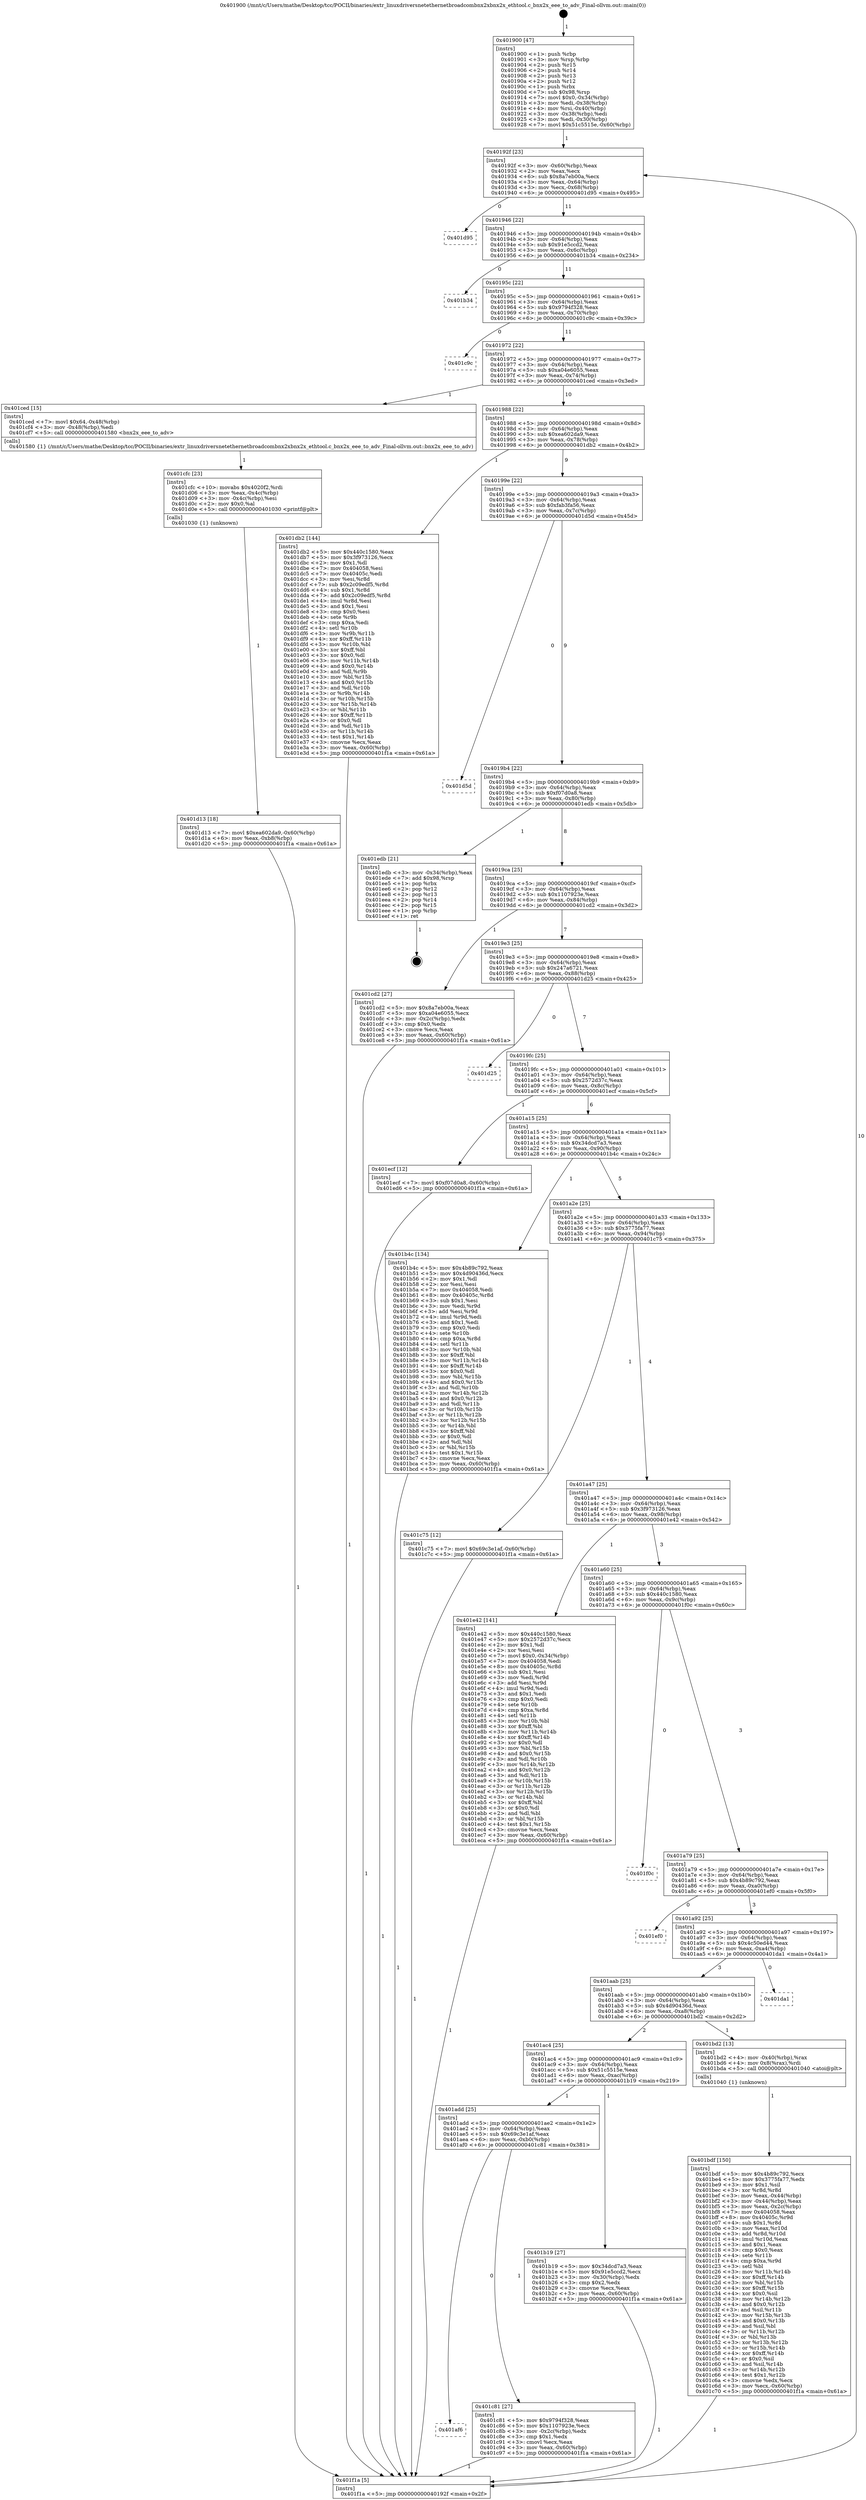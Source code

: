 digraph "0x401900" {
  label = "0x401900 (/mnt/c/Users/mathe/Desktop/tcc/POCII/binaries/extr_linuxdriversnetethernetbroadcombnx2xbnx2x_ethtool.c_bnx2x_eee_to_adv_Final-ollvm.out::main(0))"
  labelloc = "t"
  node[shape=record]

  Entry [label="",width=0.3,height=0.3,shape=circle,fillcolor=black,style=filled]
  "0x40192f" [label="{
     0x40192f [23]\l
     | [instrs]\l
     &nbsp;&nbsp;0x40192f \<+3\>: mov -0x60(%rbp),%eax\l
     &nbsp;&nbsp;0x401932 \<+2\>: mov %eax,%ecx\l
     &nbsp;&nbsp;0x401934 \<+6\>: sub $0x8a7eb00a,%ecx\l
     &nbsp;&nbsp;0x40193a \<+3\>: mov %eax,-0x64(%rbp)\l
     &nbsp;&nbsp;0x40193d \<+3\>: mov %ecx,-0x68(%rbp)\l
     &nbsp;&nbsp;0x401940 \<+6\>: je 0000000000401d95 \<main+0x495\>\l
  }"]
  "0x401d95" [label="{
     0x401d95\l
  }", style=dashed]
  "0x401946" [label="{
     0x401946 [22]\l
     | [instrs]\l
     &nbsp;&nbsp;0x401946 \<+5\>: jmp 000000000040194b \<main+0x4b\>\l
     &nbsp;&nbsp;0x40194b \<+3\>: mov -0x64(%rbp),%eax\l
     &nbsp;&nbsp;0x40194e \<+5\>: sub $0x91e5ccd2,%eax\l
     &nbsp;&nbsp;0x401953 \<+3\>: mov %eax,-0x6c(%rbp)\l
     &nbsp;&nbsp;0x401956 \<+6\>: je 0000000000401b34 \<main+0x234\>\l
  }"]
  Exit [label="",width=0.3,height=0.3,shape=circle,fillcolor=black,style=filled,peripheries=2]
  "0x401b34" [label="{
     0x401b34\l
  }", style=dashed]
  "0x40195c" [label="{
     0x40195c [22]\l
     | [instrs]\l
     &nbsp;&nbsp;0x40195c \<+5\>: jmp 0000000000401961 \<main+0x61\>\l
     &nbsp;&nbsp;0x401961 \<+3\>: mov -0x64(%rbp),%eax\l
     &nbsp;&nbsp;0x401964 \<+5\>: sub $0x9794f328,%eax\l
     &nbsp;&nbsp;0x401969 \<+3\>: mov %eax,-0x70(%rbp)\l
     &nbsp;&nbsp;0x40196c \<+6\>: je 0000000000401c9c \<main+0x39c\>\l
  }"]
  "0x401d13" [label="{
     0x401d13 [18]\l
     | [instrs]\l
     &nbsp;&nbsp;0x401d13 \<+7\>: movl $0xea602da9,-0x60(%rbp)\l
     &nbsp;&nbsp;0x401d1a \<+6\>: mov %eax,-0xb8(%rbp)\l
     &nbsp;&nbsp;0x401d20 \<+5\>: jmp 0000000000401f1a \<main+0x61a\>\l
  }"]
  "0x401c9c" [label="{
     0x401c9c\l
  }", style=dashed]
  "0x401972" [label="{
     0x401972 [22]\l
     | [instrs]\l
     &nbsp;&nbsp;0x401972 \<+5\>: jmp 0000000000401977 \<main+0x77\>\l
     &nbsp;&nbsp;0x401977 \<+3\>: mov -0x64(%rbp),%eax\l
     &nbsp;&nbsp;0x40197a \<+5\>: sub $0xa04e6055,%eax\l
     &nbsp;&nbsp;0x40197f \<+3\>: mov %eax,-0x74(%rbp)\l
     &nbsp;&nbsp;0x401982 \<+6\>: je 0000000000401ced \<main+0x3ed\>\l
  }"]
  "0x401cfc" [label="{
     0x401cfc [23]\l
     | [instrs]\l
     &nbsp;&nbsp;0x401cfc \<+10\>: movabs $0x4020f2,%rdi\l
     &nbsp;&nbsp;0x401d06 \<+3\>: mov %eax,-0x4c(%rbp)\l
     &nbsp;&nbsp;0x401d09 \<+3\>: mov -0x4c(%rbp),%esi\l
     &nbsp;&nbsp;0x401d0c \<+2\>: mov $0x0,%al\l
     &nbsp;&nbsp;0x401d0e \<+5\>: call 0000000000401030 \<printf@plt\>\l
     | [calls]\l
     &nbsp;&nbsp;0x401030 \{1\} (unknown)\l
  }"]
  "0x401ced" [label="{
     0x401ced [15]\l
     | [instrs]\l
     &nbsp;&nbsp;0x401ced \<+7\>: movl $0x64,-0x48(%rbp)\l
     &nbsp;&nbsp;0x401cf4 \<+3\>: mov -0x48(%rbp),%edi\l
     &nbsp;&nbsp;0x401cf7 \<+5\>: call 0000000000401580 \<bnx2x_eee_to_adv\>\l
     | [calls]\l
     &nbsp;&nbsp;0x401580 \{1\} (/mnt/c/Users/mathe/Desktop/tcc/POCII/binaries/extr_linuxdriversnetethernetbroadcombnx2xbnx2x_ethtool.c_bnx2x_eee_to_adv_Final-ollvm.out::bnx2x_eee_to_adv)\l
  }"]
  "0x401988" [label="{
     0x401988 [22]\l
     | [instrs]\l
     &nbsp;&nbsp;0x401988 \<+5\>: jmp 000000000040198d \<main+0x8d\>\l
     &nbsp;&nbsp;0x40198d \<+3\>: mov -0x64(%rbp),%eax\l
     &nbsp;&nbsp;0x401990 \<+5\>: sub $0xea602da9,%eax\l
     &nbsp;&nbsp;0x401995 \<+3\>: mov %eax,-0x78(%rbp)\l
     &nbsp;&nbsp;0x401998 \<+6\>: je 0000000000401db2 \<main+0x4b2\>\l
  }"]
  "0x401af6" [label="{
     0x401af6\l
  }", style=dashed]
  "0x401db2" [label="{
     0x401db2 [144]\l
     | [instrs]\l
     &nbsp;&nbsp;0x401db2 \<+5\>: mov $0x440c1580,%eax\l
     &nbsp;&nbsp;0x401db7 \<+5\>: mov $0x3f973126,%ecx\l
     &nbsp;&nbsp;0x401dbc \<+2\>: mov $0x1,%dl\l
     &nbsp;&nbsp;0x401dbe \<+7\>: mov 0x404058,%esi\l
     &nbsp;&nbsp;0x401dc5 \<+7\>: mov 0x40405c,%edi\l
     &nbsp;&nbsp;0x401dcc \<+3\>: mov %esi,%r8d\l
     &nbsp;&nbsp;0x401dcf \<+7\>: sub $0x2c09edf5,%r8d\l
     &nbsp;&nbsp;0x401dd6 \<+4\>: sub $0x1,%r8d\l
     &nbsp;&nbsp;0x401dda \<+7\>: add $0x2c09edf5,%r8d\l
     &nbsp;&nbsp;0x401de1 \<+4\>: imul %r8d,%esi\l
     &nbsp;&nbsp;0x401de5 \<+3\>: and $0x1,%esi\l
     &nbsp;&nbsp;0x401de8 \<+3\>: cmp $0x0,%esi\l
     &nbsp;&nbsp;0x401deb \<+4\>: sete %r9b\l
     &nbsp;&nbsp;0x401def \<+3\>: cmp $0xa,%edi\l
     &nbsp;&nbsp;0x401df2 \<+4\>: setl %r10b\l
     &nbsp;&nbsp;0x401df6 \<+3\>: mov %r9b,%r11b\l
     &nbsp;&nbsp;0x401df9 \<+4\>: xor $0xff,%r11b\l
     &nbsp;&nbsp;0x401dfd \<+3\>: mov %r10b,%bl\l
     &nbsp;&nbsp;0x401e00 \<+3\>: xor $0xff,%bl\l
     &nbsp;&nbsp;0x401e03 \<+3\>: xor $0x0,%dl\l
     &nbsp;&nbsp;0x401e06 \<+3\>: mov %r11b,%r14b\l
     &nbsp;&nbsp;0x401e09 \<+4\>: and $0x0,%r14b\l
     &nbsp;&nbsp;0x401e0d \<+3\>: and %dl,%r9b\l
     &nbsp;&nbsp;0x401e10 \<+3\>: mov %bl,%r15b\l
     &nbsp;&nbsp;0x401e13 \<+4\>: and $0x0,%r15b\l
     &nbsp;&nbsp;0x401e17 \<+3\>: and %dl,%r10b\l
     &nbsp;&nbsp;0x401e1a \<+3\>: or %r9b,%r14b\l
     &nbsp;&nbsp;0x401e1d \<+3\>: or %r10b,%r15b\l
     &nbsp;&nbsp;0x401e20 \<+3\>: xor %r15b,%r14b\l
     &nbsp;&nbsp;0x401e23 \<+3\>: or %bl,%r11b\l
     &nbsp;&nbsp;0x401e26 \<+4\>: xor $0xff,%r11b\l
     &nbsp;&nbsp;0x401e2a \<+3\>: or $0x0,%dl\l
     &nbsp;&nbsp;0x401e2d \<+3\>: and %dl,%r11b\l
     &nbsp;&nbsp;0x401e30 \<+3\>: or %r11b,%r14b\l
     &nbsp;&nbsp;0x401e33 \<+4\>: test $0x1,%r14b\l
     &nbsp;&nbsp;0x401e37 \<+3\>: cmovne %ecx,%eax\l
     &nbsp;&nbsp;0x401e3a \<+3\>: mov %eax,-0x60(%rbp)\l
     &nbsp;&nbsp;0x401e3d \<+5\>: jmp 0000000000401f1a \<main+0x61a\>\l
  }"]
  "0x40199e" [label="{
     0x40199e [22]\l
     | [instrs]\l
     &nbsp;&nbsp;0x40199e \<+5\>: jmp 00000000004019a3 \<main+0xa3\>\l
     &nbsp;&nbsp;0x4019a3 \<+3\>: mov -0x64(%rbp),%eax\l
     &nbsp;&nbsp;0x4019a6 \<+5\>: sub $0xfab3fa56,%eax\l
     &nbsp;&nbsp;0x4019ab \<+3\>: mov %eax,-0x7c(%rbp)\l
     &nbsp;&nbsp;0x4019ae \<+6\>: je 0000000000401d5d \<main+0x45d\>\l
  }"]
  "0x401c81" [label="{
     0x401c81 [27]\l
     | [instrs]\l
     &nbsp;&nbsp;0x401c81 \<+5\>: mov $0x9794f328,%eax\l
     &nbsp;&nbsp;0x401c86 \<+5\>: mov $0x1107923e,%ecx\l
     &nbsp;&nbsp;0x401c8b \<+3\>: mov -0x2c(%rbp),%edx\l
     &nbsp;&nbsp;0x401c8e \<+3\>: cmp $0x1,%edx\l
     &nbsp;&nbsp;0x401c91 \<+3\>: cmovl %ecx,%eax\l
     &nbsp;&nbsp;0x401c94 \<+3\>: mov %eax,-0x60(%rbp)\l
     &nbsp;&nbsp;0x401c97 \<+5\>: jmp 0000000000401f1a \<main+0x61a\>\l
  }"]
  "0x401d5d" [label="{
     0x401d5d\l
  }", style=dashed]
  "0x4019b4" [label="{
     0x4019b4 [22]\l
     | [instrs]\l
     &nbsp;&nbsp;0x4019b4 \<+5\>: jmp 00000000004019b9 \<main+0xb9\>\l
     &nbsp;&nbsp;0x4019b9 \<+3\>: mov -0x64(%rbp),%eax\l
     &nbsp;&nbsp;0x4019bc \<+5\>: sub $0xf07d0a8,%eax\l
     &nbsp;&nbsp;0x4019c1 \<+3\>: mov %eax,-0x80(%rbp)\l
     &nbsp;&nbsp;0x4019c4 \<+6\>: je 0000000000401edb \<main+0x5db\>\l
  }"]
  "0x401bdf" [label="{
     0x401bdf [150]\l
     | [instrs]\l
     &nbsp;&nbsp;0x401bdf \<+5\>: mov $0x4b89c792,%ecx\l
     &nbsp;&nbsp;0x401be4 \<+5\>: mov $0x3775fa77,%edx\l
     &nbsp;&nbsp;0x401be9 \<+3\>: mov $0x1,%sil\l
     &nbsp;&nbsp;0x401bec \<+3\>: xor %r8d,%r8d\l
     &nbsp;&nbsp;0x401bef \<+3\>: mov %eax,-0x44(%rbp)\l
     &nbsp;&nbsp;0x401bf2 \<+3\>: mov -0x44(%rbp),%eax\l
     &nbsp;&nbsp;0x401bf5 \<+3\>: mov %eax,-0x2c(%rbp)\l
     &nbsp;&nbsp;0x401bf8 \<+7\>: mov 0x404058,%eax\l
     &nbsp;&nbsp;0x401bff \<+8\>: mov 0x40405c,%r9d\l
     &nbsp;&nbsp;0x401c07 \<+4\>: sub $0x1,%r8d\l
     &nbsp;&nbsp;0x401c0b \<+3\>: mov %eax,%r10d\l
     &nbsp;&nbsp;0x401c0e \<+3\>: add %r8d,%r10d\l
     &nbsp;&nbsp;0x401c11 \<+4\>: imul %r10d,%eax\l
     &nbsp;&nbsp;0x401c15 \<+3\>: and $0x1,%eax\l
     &nbsp;&nbsp;0x401c18 \<+3\>: cmp $0x0,%eax\l
     &nbsp;&nbsp;0x401c1b \<+4\>: sete %r11b\l
     &nbsp;&nbsp;0x401c1f \<+4\>: cmp $0xa,%r9d\l
     &nbsp;&nbsp;0x401c23 \<+3\>: setl %bl\l
     &nbsp;&nbsp;0x401c26 \<+3\>: mov %r11b,%r14b\l
     &nbsp;&nbsp;0x401c29 \<+4\>: xor $0xff,%r14b\l
     &nbsp;&nbsp;0x401c2d \<+3\>: mov %bl,%r15b\l
     &nbsp;&nbsp;0x401c30 \<+4\>: xor $0xff,%r15b\l
     &nbsp;&nbsp;0x401c34 \<+4\>: xor $0x0,%sil\l
     &nbsp;&nbsp;0x401c38 \<+3\>: mov %r14b,%r12b\l
     &nbsp;&nbsp;0x401c3b \<+4\>: and $0x0,%r12b\l
     &nbsp;&nbsp;0x401c3f \<+3\>: and %sil,%r11b\l
     &nbsp;&nbsp;0x401c42 \<+3\>: mov %r15b,%r13b\l
     &nbsp;&nbsp;0x401c45 \<+4\>: and $0x0,%r13b\l
     &nbsp;&nbsp;0x401c49 \<+3\>: and %sil,%bl\l
     &nbsp;&nbsp;0x401c4c \<+3\>: or %r11b,%r12b\l
     &nbsp;&nbsp;0x401c4f \<+3\>: or %bl,%r13b\l
     &nbsp;&nbsp;0x401c52 \<+3\>: xor %r13b,%r12b\l
     &nbsp;&nbsp;0x401c55 \<+3\>: or %r15b,%r14b\l
     &nbsp;&nbsp;0x401c58 \<+4\>: xor $0xff,%r14b\l
     &nbsp;&nbsp;0x401c5c \<+4\>: or $0x0,%sil\l
     &nbsp;&nbsp;0x401c60 \<+3\>: and %sil,%r14b\l
     &nbsp;&nbsp;0x401c63 \<+3\>: or %r14b,%r12b\l
     &nbsp;&nbsp;0x401c66 \<+4\>: test $0x1,%r12b\l
     &nbsp;&nbsp;0x401c6a \<+3\>: cmovne %edx,%ecx\l
     &nbsp;&nbsp;0x401c6d \<+3\>: mov %ecx,-0x60(%rbp)\l
     &nbsp;&nbsp;0x401c70 \<+5\>: jmp 0000000000401f1a \<main+0x61a\>\l
  }"]
  "0x401edb" [label="{
     0x401edb [21]\l
     | [instrs]\l
     &nbsp;&nbsp;0x401edb \<+3\>: mov -0x34(%rbp),%eax\l
     &nbsp;&nbsp;0x401ede \<+7\>: add $0x98,%rsp\l
     &nbsp;&nbsp;0x401ee5 \<+1\>: pop %rbx\l
     &nbsp;&nbsp;0x401ee6 \<+2\>: pop %r12\l
     &nbsp;&nbsp;0x401ee8 \<+2\>: pop %r13\l
     &nbsp;&nbsp;0x401eea \<+2\>: pop %r14\l
     &nbsp;&nbsp;0x401eec \<+2\>: pop %r15\l
     &nbsp;&nbsp;0x401eee \<+1\>: pop %rbp\l
     &nbsp;&nbsp;0x401eef \<+1\>: ret\l
  }"]
  "0x4019ca" [label="{
     0x4019ca [25]\l
     | [instrs]\l
     &nbsp;&nbsp;0x4019ca \<+5\>: jmp 00000000004019cf \<main+0xcf\>\l
     &nbsp;&nbsp;0x4019cf \<+3\>: mov -0x64(%rbp),%eax\l
     &nbsp;&nbsp;0x4019d2 \<+5\>: sub $0x1107923e,%eax\l
     &nbsp;&nbsp;0x4019d7 \<+6\>: mov %eax,-0x84(%rbp)\l
     &nbsp;&nbsp;0x4019dd \<+6\>: je 0000000000401cd2 \<main+0x3d2\>\l
  }"]
  "0x401900" [label="{
     0x401900 [47]\l
     | [instrs]\l
     &nbsp;&nbsp;0x401900 \<+1\>: push %rbp\l
     &nbsp;&nbsp;0x401901 \<+3\>: mov %rsp,%rbp\l
     &nbsp;&nbsp;0x401904 \<+2\>: push %r15\l
     &nbsp;&nbsp;0x401906 \<+2\>: push %r14\l
     &nbsp;&nbsp;0x401908 \<+2\>: push %r13\l
     &nbsp;&nbsp;0x40190a \<+2\>: push %r12\l
     &nbsp;&nbsp;0x40190c \<+1\>: push %rbx\l
     &nbsp;&nbsp;0x40190d \<+7\>: sub $0x98,%rsp\l
     &nbsp;&nbsp;0x401914 \<+7\>: movl $0x0,-0x34(%rbp)\l
     &nbsp;&nbsp;0x40191b \<+3\>: mov %edi,-0x38(%rbp)\l
     &nbsp;&nbsp;0x40191e \<+4\>: mov %rsi,-0x40(%rbp)\l
     &nbsp;&nbsp;0x401922 \<+3\>: mov -0x38(%rbp),%edi\l
     &nbsp;&nbsp;0x401925 \<+3\>: mov %edi,-0x30(%rbp)\l
     &nbsp;&nbsp;0x401928 \<+7\>: movl $0x51c5515e,-0x60(%rbp)\l
  }"]
  "0x401cd2" [label="{
     0x401cd2 [27]\l
     | [instrs]\l
     &nbsp;&nbsp;0x401cd2 \<+5\>: mov $0x8a7eb00a,%eax\l
     &nbsp;&nbsp;0x401cd7 \<+5\>: mov $0xa04e6055,%ecx\l
     &nbsp;&nbsp;0x401cdc \<+3\>: mov -0x2c(%rbp),%edx\l
     &nbsp;&nbsp;0x401cdf \<+3\>: cmp $0x0,%edx\l
     &nbsp;&nbsp;0x401ce2 \<+3\>: cmove %ecx,%eax\l
     &nbsp;&nbsp;0x401ce5 \<+3\>: mov %eax,-0x60(%rbp)\l
     &nbsp;&nbsp;0x401ce8 \<+5\>: jmp 0000000000401f1a \<main+0x61a\>\l
  }"]
  "0x4019e3" [label="{
     0x4019e3 [25]\l
     | [instrs]\l
     &nbsp;&nbsp;0x4019e3 \<+5\>: jmp 00000000004019e8 \<main+0xe8\>\l
     &nbsp;&nbsp;0x4019e8 \<+3\>: mov -0x64(%rbp),%eax\l
     &nbsp;&nbsp;0x4019eb \<+5\>: sub $0x247a6721,%eax\l
     &nbsp;&nbsp;0x4019f0 \<+6\>: mov %eax,-0x88(%rbp)\l
     &nbsp;&nbsp;0x4019f6 \<+6\>: je 0000000000401d25 \<main+0x425\>\l
  }"]
  "0x401f1a" [label="{
     0x401f1a [5]\l
     | [instrs]\l
     &nbsp;&nbsp;0x401f1a \<+5\>: jmp 000000000040192f \<main+0x2f\>\l
  }"]
  "0x401d25" [label="{
     0x401d25\l
  }", style=dashed]
  "0x4019fc" [label="{
     0x4019fc [25]\l
     | [instrs]\l
     &nbsp;&nbsp;0x4019fc \<+5\>: jmp 0000000000401a01 \<main+0x101\>\l
     &nbsp;&nbsp;0x401a01 \<+3\>: mov -0x64(%rbp),%eax\l
     &nbsp;&nbsp;0x401a04 \<+5\>: sub $0x2572d37c,%eax\l
     &nbsp;&nbsp;0x401a09 \<+6\>: mov %eax,-0x8c(%rbp)\l
     &nbsp;&nbsp;0x401a0f \<+6\>: je 0000000000401ecf \<main+0x5cf\>\l
  }"]
  "0x401add" [label="{
     0x401add [25]\l
     | [instrs]\l
     &nbsp;&nbsp;0x401add \<+5\>: jmp 0000000000401ae2 \<main+0x1e2\>\l
     &nbsp;&nbsp;0x401ae2 \<+3\>: mov -0x64(%rbp),%eax\l
     &nbsp;&nbsp;0x401ae5 \<+5\>: sub $0x69c3e1af,%eax\l
     &nbsp;&nbsp;0x401aea \<+6\>: mov %eax,-0xb0(%rbp)\l
     &nbsp;&nbsp;0x401af0 \<+6\>: je 0000000000401c81 \<main+0x381\>\l
  }"]
  "0x401ecf" [label="{
     0x401ecf [12]\l
     | [instrs]\l
     &nbsp;&nbsp;0x401ecf \<+7\>: movl $0xf07d0a8,-0x60(%rbp)\l
     &nbsp;&nbsp;0x401ed6 \<+5\>: jmp 0000000000401f1a \<main+0x61a\>\l
  }"]
  "0x401a15" [label="{
     0x401a15 [25]\l
     | [instrs]\l
     &nbsp;&nbsp;0x401a15 \<+5\>: jmp 0000000000401a1a \<main+0x11a\>\l
     &nbsp;&nbsp;0x401a1a \<+3\>: mov -0x64(%rbp),%eax\l
     &nbsp;&nbsp;0x401a1d \<+5\>: sub $0x34dcd7a3,%eax\l
     &nbsp;&nbsp;0x401a22 \<+6\>: mov %eax,-0x90(%rbp)\l
     &nbsp;&nbsp;0x401a28 \<+6\>: je 0000000000401b4c \<main+0x24c\>\l
  }"]
  "0x401b19" [label="{
     0x401b19 [27]\l
     | [instrs]\l
     &nbsp;&nbsp;0x401b19 \<+5\>: mov $0x34dcd7a3,%eax\l
     &nbsp;&nbsp;0x401b1e \<+5\>: mov $0x91e5ccd2,%ecx\l
     &nbsp;&nbsp;0x401b23 \<+3\>: mov -0x30(%rbp),%edx\l
     &nbsp;&nbsp;0x401b26 \<+3\>: cmp $0x2,%edx\l
     &nbsp;&nbsp;0x401b29 \<+3\>: cmovne %ecx,%eax\l
     &nbsp;&nbsp;0x401b2c \<+3\>: mov %eax,-0x60(%rbp)\l
     &nbsp;&nbsp;0x401b2f \<+5\>: jmp 0000000000401f1a \<main+0x61a\>\l
  }"]
  "0x401b4c" [label="{
     0x401b4c [134]\l
     | [instrs]\l
     &nbsp;&nbsp;0x401b4c \<+5\>: mov $0x4b89c792,%eax\l
     &nbsp;&nbsp;0x401b51 \<+5\>: mov $0x4d90436d,%ecx\l
     &nbsp;&nbsp;0x401b56 \<+2\>: mov $0x1,%dl\l
     &nbsp;&nbsp;0x401b58 \<+2\>: xor %esi,%esi\l
     &nbsp;&nbsp;0x401b5a \<+7\>: mov 0x404058,%edi\l
     &nbsp;&nbsp;0x401b61 \<+8\>: mov 0x40405c,%r8d\l
     &nbsp;&nbsp;0x401b69 \<+3\>: sub $0x1,%esi\l
     &nbsp;&nbsp;0x401b6c \<+3\>: mov %edi,%r9d\l
     &nbsp;&nbsp;0x401b6f \<+3\>: add %esi,%r9d\l
     &nbsp;&nbsp;0x401b72 \<+4\>: imul %r9d,%edi\l
     &nbsp;&nbsp;0x401b76 \<+3\>: and $0x1,%edi\l
     &nbsp;&nbsp;0x401b79 \<+3\>: cmp $0x0,%edi\l
     &nbsp;&nbsp;0x401b7c \<+4\>: sete %r10b\l
     &nbsp;&nbsp;0x401b80 \<+4\>: cmp $0xa,%r8d\l
     &nbsp;&nbsp;0x401b84 \<+4\>: setl %r11b\l
     &nbsp;&nbsp;0x401b88 \<+3\>: mov %r10b,%bl\l
     &nbsp;&nbsp;0x401b8b \<+3\>: xor $0xff,%bl\l
     &nbsp;&nbsp;0x401b8e \<+3\>: mov %r11b,%r14b\l
     &nbsp;&nbsp;0x401b91 \<+4\>: xor $0xff,%r14b\l
     &nbsp;&nbsp;0x401b95 \<+3\>: xor $0x0,%dl\l
     &nbsp;&nbsp;0x401b98 \<+3\>: mov %bl,%r15b\l
     &nbsp;&nbsp;0x401b9b \<+4\>: and $0x0,%r15b\l
     &nbsp;&nbsp;0x401b9f \<+3\>: and %dl,%r10b\l
     &nbsp;&nbsp;0x401ba2 \<+3\>: mov %r14b,%r12b\l
     &nbsp;&nbsp;0x401ba5 \<+4\>: and $0x0,%r12b\l
     &nbsp;&nbsp;0x401ba9 \<+3\>: and %dl,%r11b\l
     &nbsp;&nbsp;0x401bac \<+3\>: or %r10b,%r15b\l
     &nbsp;&nbsp;0x401baf \<+3\>: or %r11b,%r12b\l
     &nbsp;&nbsp;0x401bb2 \<+3\>: xor %r12b,%r15b\l
     &nbsp;&nbsp;0x401bb5 \<+3\>: or %r14b,%bl\l
     &nbsp;&nbsp;0x401bb8 \<+3\>: xor $0xff,%bl\l
     &nbsp;&nbsp;0x401bbb \<+3\>: or $0x0,%dl\l
     &nbsp;&nbsp;0x401bbe \<+2\>: and %dl,%bl\l
     &nbsp;&nbsp;0x401bc0 \<+3\>: or %bl,%r15b\l
     &nbsp;&nbsp;0x401bc3 \<+4\>: test $0x1,%r15b\l
     &nbsp;&nbsp;0x401bc7 \<+3\>: cmovne %ecx,%eax\l
     &nbsp;&nbsp;0x401bca \<+3\>: mov %eax,-0x60(%rbp)\l
     &nbsp;&nbsp;0x401bcd \<+5\>: jmp 0000000000401f1a \<main+0x61a\>\l
  }"]
  "0x401a2e" [label="{
     0x401a2e [25]\l
     | [instrs]\l
     &nbsp;&nbsp;0x401a2e \<+5\>: jmp 0000000000401a33 \<main+0x133\>\l
     &nbsp;&nbsp;0x401a33 \<+3\>: mov -0x64(%rbp),%eax\l
     &nbsp;&nbsp;0x401a36 \<+5\>: sub $0x3775fa77,%eax\l
     &nbsp;&nbsp;0x401a3b \<+6\>: mov %eax,-0x94(%rbp)\l
     &nbsp;&nbsp;0x401a41 \<+6\>: je 0000000000401c75 \<main+0x375\>\l
  }"]
  "0x401ac4" [label="{
     0x401ac4 [25]\l
     | [instrs]\l
     &nbsp;&nbsp;0x401ac4 \<+5\>: jmp 0000000000401ac9 \<main+0x1c9\>\l
     &nbsp;&nbsp;0x401ac9 \<+3\>: mov -0x64(%rbp),%eax\l
     &nbsp;&nbsp;0x401acc \<+5\>: sub $0x51c5515e,%eax\l
     &nbsp;&nbsp;0x401ad1 \<+6\>: mov %eax,-0xac(%rbp)\l
     &nbsp;&nbsp;0x401ad7 \<+6\>: je 0000000000401b19 \<main+0x219\>\l
  }"]
  "0x401c75" [label="{
     0x401c75 [12]\l
     | [instrs]\l
     &nbsp;&nbsp;0x401c75 \<+7\>: movl $0x69c3e1af,-0x60(%rbp)\l
     &nbsp;&nbsp;0x401c7c \<+5\>: jmp 0000000000401f1a \<main+0x61a\>\l
  }"]
  "0x401a47" [label="{
     0x401a47 [25]\l
     | [instrs]\l
     &nbsp;&nbsp;0x401a47 \<+5\>: jmp 0000000000401a4c \<main+0x14c\>\l
     &nbsp;&nbsp;0x401a4c \<+3\>: mov -0x64(%rbp),%eax\l
     &nbsp;&nbsp;0x401a4f \<+5\>: sub $0x3f973126,%eax\l
     &nbsp;&nbsp;0x401a54 \<+6\>: mov %eax,-0x98(%rbp)\l
     &nbsp;&nbsp;0x401a5a \<+6\>: je 0000000000401e42 \<main+0x542\>\l
  }"]
  "0x401bd2" [label="{
     0x401bd2 [13]\l
     | [instrs]\l
     &nbsp;&nbsp;0x401bd2 \<+4\>: mov -0x40(%rbp),%rax\l
     &nbsp;&nbsp;0x401bd6 \<+4\>: mov 0x8(%rax),%rdi\l
     &nbsp;&nbsp;0x401bda \<+5\>: call 0000000000401040 \<atoi@plt\>\l
     | [calls]\l
     &nbsp;&nbsp;0x401040 \{1\} (unknown)\l
  }"]
  "0x401e42" [label="{
     0x401e42 [141]\l
     | [instrs]\l
     &nbsp;&nbsp;0x401e42 \<+5\>: mov $0x440c1580,%eax\l
     &nbsp;&nbsp;0x401e47 \<+5\>: mov $0x2572d37c,%ecx\l
     &nbsp;&nbsp;0x401e4c \<+2\>: mov $0x1,%dl\l
     &nbsp;&nbsp;0x401e4e \<+2\>: xor %esi,%esi\l
     &nbsp;&nbsp;0x401e50 \<+7\>: movl $0x0,-0x34(%rbp)\l
     &nbsp;&nbsp;0x401e57 \<+7\>: mov 0x404058,%edi\l
     &nbsp;&nbsp;0x401e5e \<+8\>: mov 0x40405c,%r8d\l
     &nbsp;&nbsp;0x401e66 \<+3\>: sub $0x1,%esi\l
     &nbsp;&nbsp;0x401e69 \<+3\>: mov %edi,%r9d\l
     &nbsp;&nbsp;0x401e6c \<+3\>: add %esi,%r9d\l
     &nbsp;&nbsp;0x401e6f \<+4\>: imul %r9d,%edi\l
     &nbsp;&nbsp;0x401e73 \<+3\>: and $0x1,%edi\l
     &nbsp;&nbsp;0x401e76 \<+3\>: cmp $0x0,%edi\l
     &nbsp;&nbsp;0x401e79 \<+4\>: sete %r10b\l
     &nbsp;&nbsp;0x401e7d \<+4\>: cmp $0xa,%r8d\l
     &nbsp;&nbsp;0x401e81 \<+4\>: setl %r11b\l
     &nbsp;&nbsp;0x401e85 \<+3\>: mov %r10b,%bl\l
     &nbsp;&nbsp;0x401e88 \<+3\>: xor $0xff,%bl\l
     &nbsp;&nbsp;0x401e8b \<+3\>: mov %r11b,%r14b\l
     &nbsp;&nbsp;0x401e8e \<+4\>: xor $0xff,%r14b\l
     &nbsp;&nbsp;0x401e92 \<+3\>: xor $0x0,%dl\l
     &nbsp;&nbsp;0x401e95 \<+3\>: mov %bl,%r15b\l
     &nbsp;&nbsp;0x401e98 \<+4\>: and $0x0,%r15b\l
     &nbsp;&nbsp;0x401e9c \<+3\>: and %dl,%r10b\l
     &nbsp;&nbsp;0x401e9f \<+3\>: mov %r14b,%r12b\l
     &nbsp;&nbsp;0x401ea2 \<+4\>: and $0x0,%r12b\l
     &nbsp;&nbsp;0x401ea6 \<+3\>: and %dl,%r11b\l
     &nbsp;&nbsp;0x401ea9 \<+3\>: or %r10b,%r15b\l
     &nbsp;&nbsp;0x401eac \<+3\>: or %r11b,%r12b\l
     &nbsp;&nbsp;0x401eaf \<+3\>: xor %r12b,%r15b\l
     &nbsp;&nbsp;0x401eb2 \<+3\>: or %r14b,%bl\l
     &nbsp;&nbsp;0x401eb5 \<+3\>: xor $0xff,%bl\l
     &nbsp;&nbsp;0x401eb8 \<+3\>: or $0x0,%dl\l
     &nbsp;&nbsp;0x401ebb \<+2\>: and %dl,%bl\l
     &nbsp;&nbsp;0x401ebd \<+3\>: or %bl,%r15b\l
     &nbsp;&nbsp;0x401ec0 \<+4\>: test $0x1,%r15b\l
     &nbsp;&nbsp;0x401ec4 \<+3\>: cmovne %ecx,%eax\l
     &nbsp;&nbsp;0x401ec7 \<+3\>: mov %eax,-0x60(%rbp)\l
     &nbsp;&nbsp;0x401eca \<+5\>: jmp 0000000000401f1a \<main+0x61a\>\l
  }"]
  "0x401a60" [label="{
     0x401a60 [25]\l
     | [instrs]\l
     &nbsp;&nbsp;0x401a60 \<+5\>: jmp 0000000000401a65 \<main+0x165\>\l
     &nbsp;&nbsp;0x401a65 \<+3\>: mov -0x64(%rbp),%eax\l
     &nbsp;&nbsp;0x401a68 \<+5\>: sub $0x440c1580,%eax\l
     &nbsp;&nbsp;0x401a6d \<+6\>: mov %eax,-0x9c(%rbp)\l
     &nbsp;&nbsp;0x401a73 \<+6\>: je 0000000000401f0c \<main+0x60c\>\l
  }"]
  "0x401aab" [label="{
     0x401aab [25]\l
     | [instrs]\l
     &nbsp;&nbsp;0x401aab \<+5\>: jmp 0000000000401ab0 \<main+0x1b0\>\l
     &nbsp;&nbsp;0x401ab0 \<+3\>: mov -0x64(%rbp),%eax\l
     &nbsp;&nbsp;0x401ab3 \<+5\>: sub $0x4d90436d,%eax\l
     &nbsp;&nbsp;0x401ab8 \<+6\>: mov %eax,-0xa8(%rbp)\l
     &nbsp;&nbsp;0x401abe \<+6\>: je 0000000000401bd2 \<main+0x2d2\>\l
  }"]
  "0x401f0c" [label="{
     0x401f0c\l
  }", style=dashed]
  "0x401a79" [label="{
     0x401a79 [25]\l
     | [instrs]\l
     &nbsp;&nbsp;0x401a79 \<+5\>: jmp 0000000000401a7e \<main+0x17e\>\l
     &nbsp;&nbsp;0x401a7e \<+3\>: mov -0x64(%rbp),%eax\l
     &nbsp;&nbsp;0x401a81 \<+5\>: sub $0x4b89c792,%eax\l
     &nbsp;&nbsp;0x401a86 \<+6\>: mov %eax,-0xa0(%rbp)\l
     &nbsp;&nbsp;0x401a8c \<+6\>: je 0000000000401ef0 \<main+0x5f0\>\l
  }"]
  "0x401da1" [label="{
     0x401da1\l
  }", style=dashed]
  "0x401ef0" [label="{
     0x401ef0\l
  }", style=dashed]
  "0x401a92" [label="{
     0x401a92 [25]\l
     | [instrs]\l
     &nbsp;&nbsp;0x401a92 \<+5\>: jmp 0000000000401a97 \<main+0x197\>\l
     &nbsp;&nbsp;0x401a97 \<+3\>: mov -0x64(%rbp),%eax\l
     &nbsp;&nbsp;0x401a9a \<+5\>: sub $0x4c50ed44,%eax\l
     &nbsp;&nbsp;0x401a9f \<+6\>: mov %eax,-0xa4(%rbp)\l
     &nbsp;&nbsp;0x401aa5 \<+6\>: je 0000000000401da1 \<main+0x4a1\>\l
  }"]
  Entry -> "0x401900" [label=" 1"]
  "0x40192f" -> "0x401d95" [label=" 0"]
  "0x40192f" -> "0x401946" [label=" 11"]
  "0x401edb" -> Exit [label=" 1"]
  "0x401946" -> "0x401b34" [label=" 0"]
  "0x401946" -> "0x40195c" [label=" 11"]
  "0x401ecf" -> "0x401f1a" [label=" 1"]
  "0x40195c" -> "0x401c9c" [label=" 0"]
  "0x40195c" -> "0x401972" [label=" 11"]
  "0x401e42" -> "0x401f1a" [label=" 1"]
  "0x401972" -> "0x401ced" [label=" 1"]
  "0x401972" -> "0x401988" [label=" 10"]
  "0x401db2" -> "0x401f1a" [label=" 1"]
  "0x401988" -> "0x401db2" [label=" 1"]
  "0x401988" -> "0x40199e" [label=" 9"]
  "0x401d13" -> "0x401f1a" [label=" 1"]
  "0x40199e" -> "0x401d5d" [label=" 0"]
  "0x40199e" -> "0x4019b4" [label=" 9"]
  "0x401cfc" -> "0x401d13" [label=" 1"]
  "0x4019b4" -> "0x401edb" [label=" 1"]
  "0x4019b4" -> "0x4019ca" [label=" 8"]
  "0x401cd2" -> "0x401f1a" [label=" 1"]
  "0x4019ca" -> "0x401cd2" [label=" 1"]
  "0x4019ca" -> "0x4019e3" [label=" 7"]
  "0x401c81" -> "0x401f1a" [label=" 1"]
  "0x4019e3" -> "0x401d25" [label=" 0"]
  "0x4019e3" -> "0x4019fc" [label=" 7"]
  "0x401add" -> "0x401af6" [label=" 0"]
  "0x4019fc" -> "0x401ecf" [label=" 1"]
  "0x4019fc" -> "0x401a15" [label=" 6"]
  "0x401add" -> "0x401c81" [label=" 1"]
  "0x401a15" -> "0x401b4c" [label=" 1"]
  "0x401a15" -> "0x401a2e" [label=" 5"]
  "0x401ced" -> "0x401cfc" [label=" 1"]
  "0x401a2e" -> "0x401c75" [label=" 1"]
  "0x401a2e" -> "0x401a47" [label=" 4"]
  "0x401bdf" -> "0x401f1a" [label=" 1"]
  "0x401a47" -> "0x401e42" [label=" 1"]
  "0x401a47" -> "0x401a60" [label=" 3"]
  "0x401bd2" -> "0x401bdf" [label=" 1"]
  "0x401a60" -> "0x401f0c" [label=" 0"]
  "0x401a60" -> "0x401a79" [label=" 3"]
  "0x401f1a" -> "0x40192f" [label=" 10"]
  "0x401a79" -> "0x401ef0" [label=" 0"]
  "0x401a79" -> "0x401a92" [label=" 3"]
  "0x401900" -> "0x40192f" [label=" 1"]
  "0x401a92" -> "0x401da1" [label=" 0"]
  "0x401a92" -> "0x401aab" [label=" 3"]
  "0x401b4c" -> "0x401f1a" [label=" 1"]
  "0x401aab" -> "0x401bd2" [label=" 1"]
  "0x401aab" -> "0x401ac4" [label=" 2"]
  "0x401c75" -> "0x401f1a" [label=" 1"]
  "0x401ac4" -> "0x401b19" [label=" 1"]
  "0x401ac4" -> "0x401add" [label=" 1"]
  "0x401b19" -> "0x401f1a" [label=" 1"]
}
